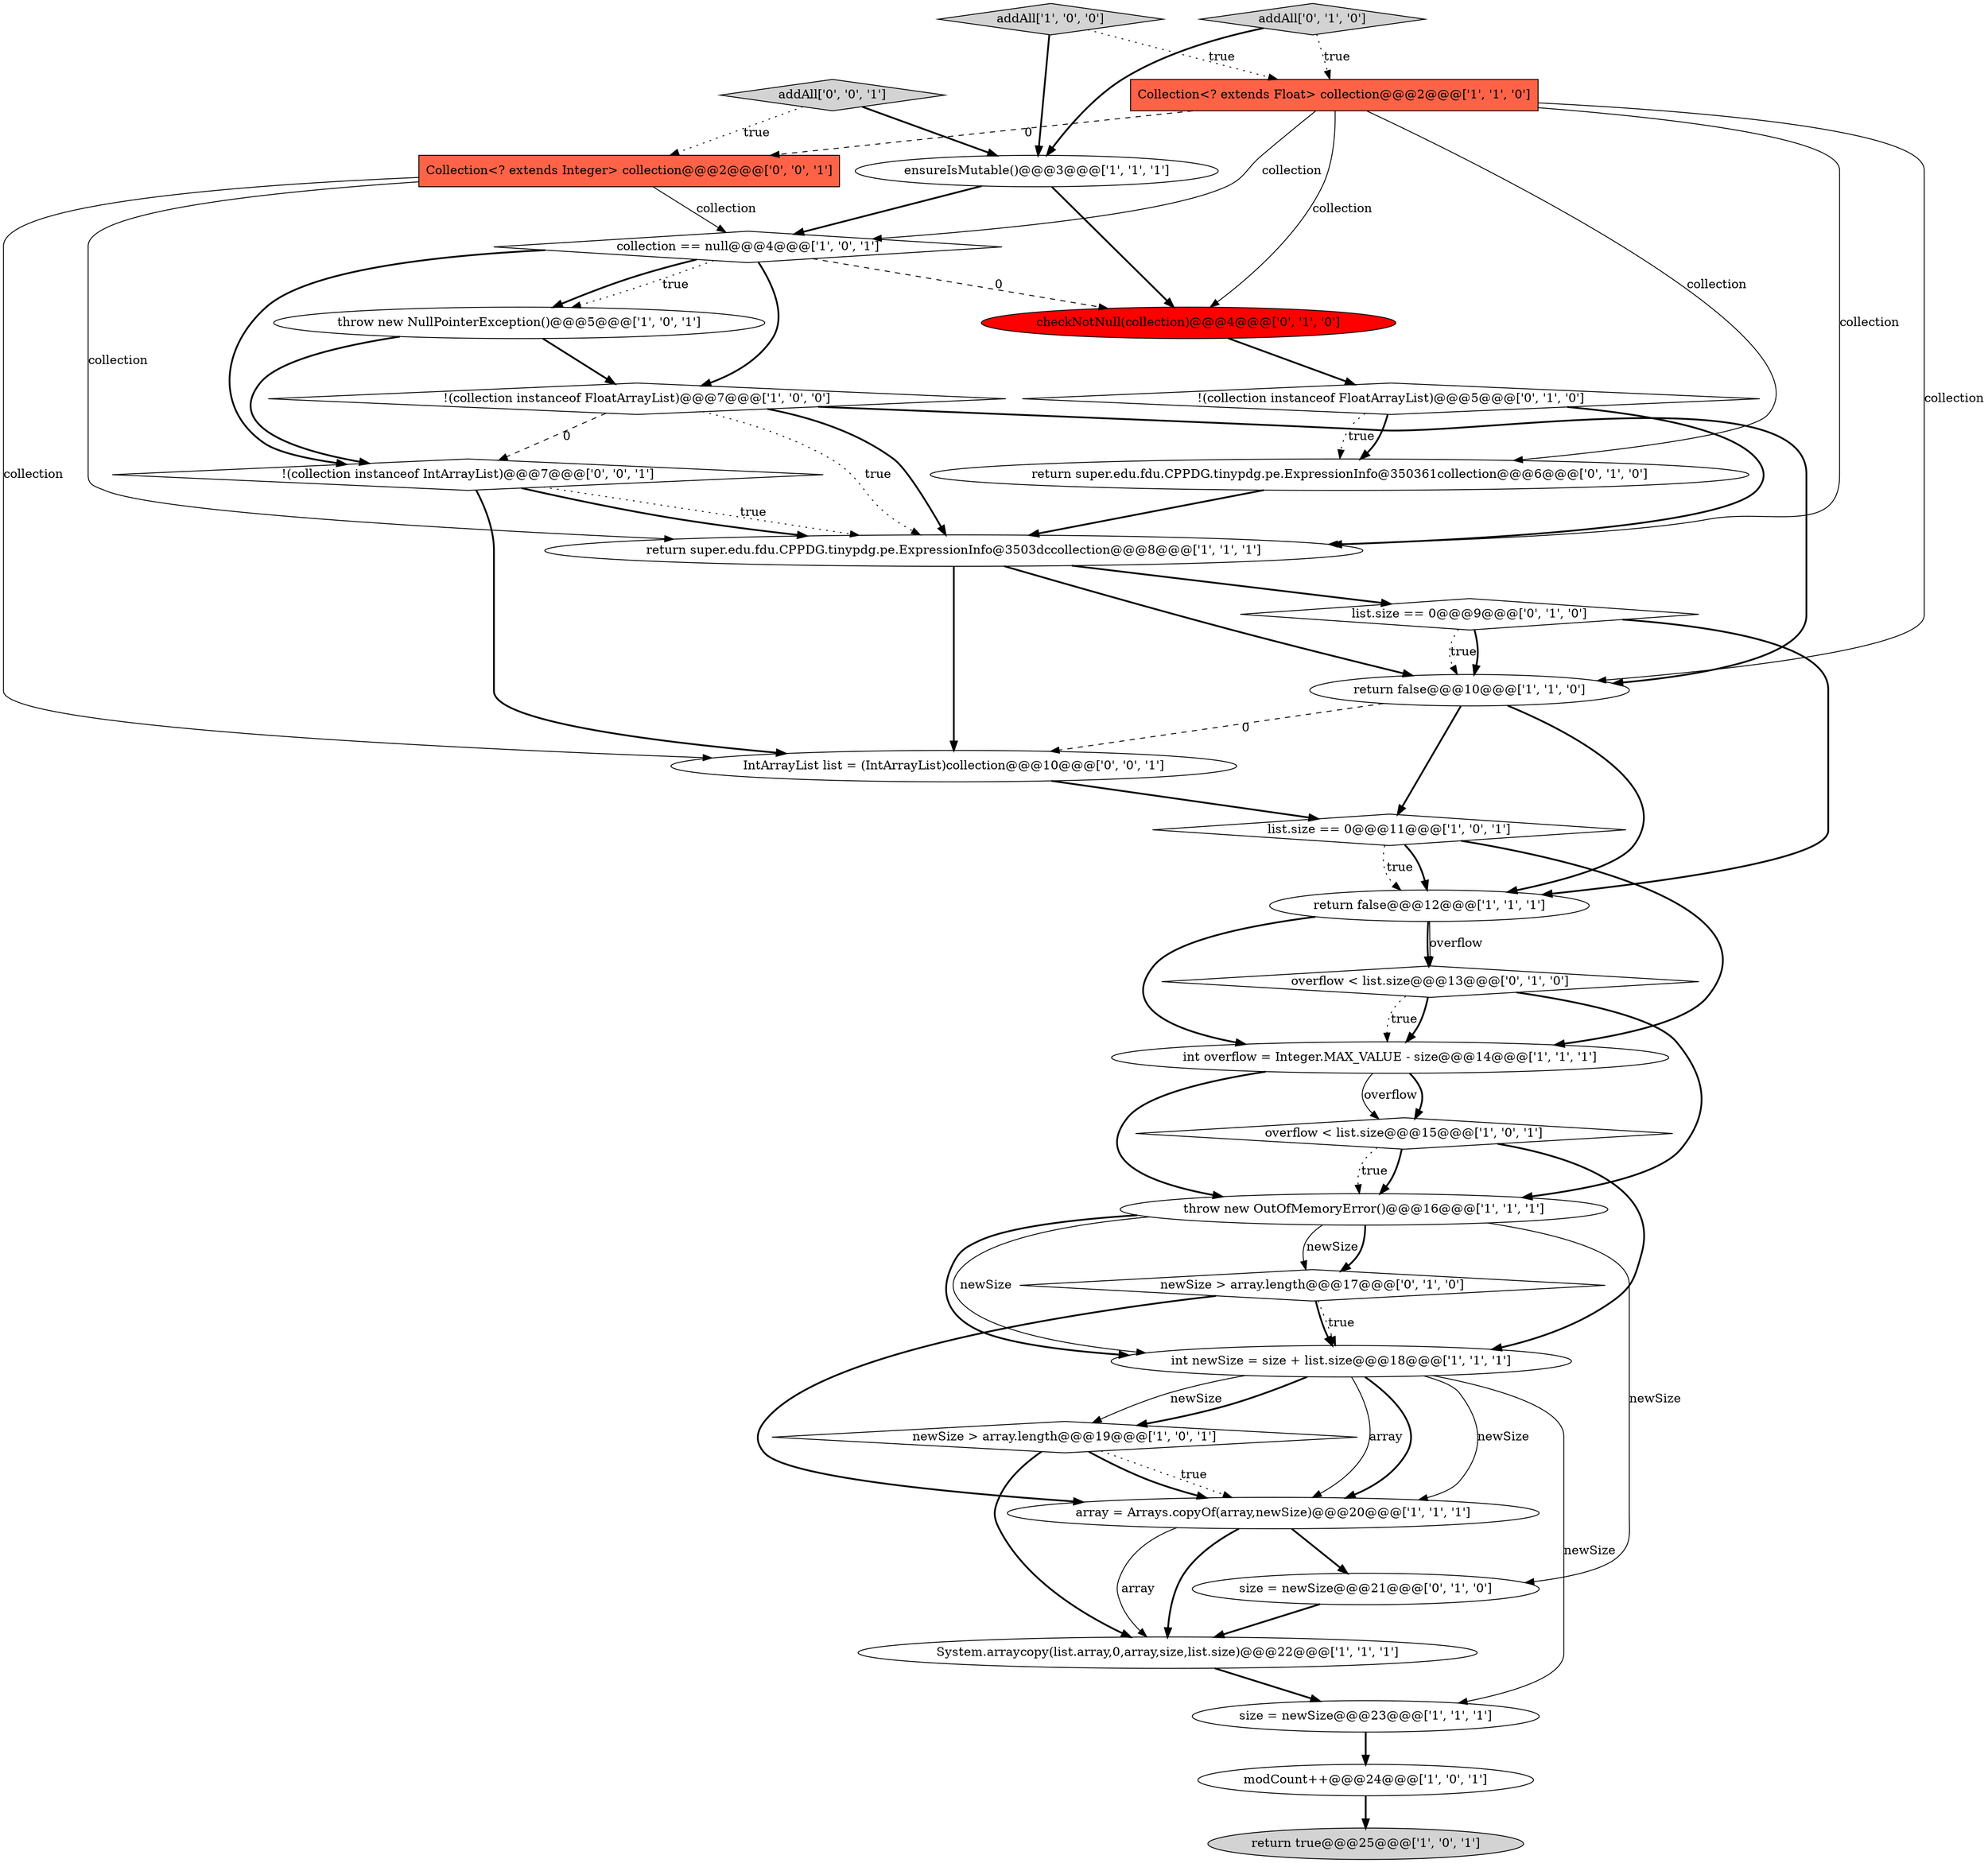 digraph {
14 [style = filled, label = "System.arraycopy(list.array,0,array,size,list.size)@@@22@@@['1', '1', '1']", fillcolor = white, shape = ellipse image = "AAA0AAABBB1BBB"];
3 [style = filled, label = "int newSize = size + list.size@@@18@@@['1', '1', '1']", fillcolor = white, shape = ellipse image = "AAA0AAABBB1BBB"];
16 [style = filled, label = "return true@@@25@@@['1', '0', '1']", fillcolor = lightgray, shape = ellipse image = "AAA0AAABBB1BBB"];
22 [style = filled, label = "newSize > array.length@@@17@@@['0', '1', '0']", fillcolor = white, shape = diamond image = "AAA0AAABBB2BBB"];
24 [style = filled, label = "addAll['0', '1', '0']", fillcolor = lightgray, shape = diamond image = "AAA0AAABBB2BBB"];
2 [style = filled, label = "ensureIsMutable()@@@3@@@['1', '1', '1']", fillcolor = white, shape = ellipse image = "AAA0AAABBB1BBB"];
8 [style = filled, label = "throw new OutOfMemoryError()@@@16@@@['1', '1', '1']", fillcolor = white, shape = ellipse image = "AAA0AAABBB1BBB"];
28 [style = filled, label = "!(collection instanceof IntArrayList)@@@7@@@['0', '0', '1']", fillcolor = white, shape = diamond image = "AAA0AAABBB3BBB"];
12 [style = filled, label = "int overflow = Integer.MAX_VALUE - size@@@14@@@['1', '1', '1']", fillcolor = white, shape = ellipse image = "AAA0AAABBB1BBB"];
18 [style = filled, label = "return false@@@10@@@['1', '1', '0']", fillcolor = white, shape = ellipse image = "AAA0AAABBB1BBB"];
19 [style = filled, label = "modCount++@@@24@@@['1', '0', '1']", fillcolor = white, shape = ellipse image = "AAA0AAABBB1BBB"];
29 [style = filled, label = "Collection<? extends Integer> collection@@@2@@@['0', '0', '1']", fillcolor = tomato, shape = box image = "AAA0AAABBB3BBB"];
1 [style = filled, label = "array = Arrays.copyOf(array,newSize)@@@20@@@['1', '1', '1']", fillcolor = white, shape = ellipse image = "AAA0AAABBB1BBB"];
0 [style = filled, label = "throw new NullPointerException()@@@5@@@['1', '0', '1']", fillcolor = white, shape = ellipse image = "AAA0AAABBB1BBB"];
4 [style = filled, label = "newSize > array.length@@@19@@@['1', '0', '1']", fillcolor = white, shape = diamond image = "AAA0AAABBB1BBB"];
13 [style = filled, label = "return super.edu.fdu.CPPDG.tinypdg.pe.ExpressionInfo@3503dccollection@@@8@@@['1', '1', '1']", fillcolor = white, shape = ellipse image = "AAA0AAABBB1BBB"];
15 [style = filled, label = "Collection<? extends Float> collection@@@2@@@['1', '1', '0']", fillcolor = tomato, shape = box image = "AAA0AAABBB1BBB"];
31 [style = filled, label = "IntArrayList list = (IntArrayList)collection@@@10@@@['0', '0', '1']", fillcolor = white, shape = ellipse image = "AAA0AAABBB3BBB"];
23 [style = filled, label = "list.size == 0@@@9@@@['0', '1', '0']", fillcolor = white, shape = diamond image = "AAA0AAABBB2BBB"];
26 [style = filled, label = "!(collection instanceof FloatArrayList)@@@5@@@['0', '1', '0']", fillcolor = white, shape = diamond image = "AAA0AAABBB2BBB"];
9 [style = filled, label = "!(collection instanceof FloatArrayList)@@@7@@@['1', '0', '0']", fillcolor = white, shape = diamond image = "AAA0AAABBB1BBB"];
5 [style = filled, label = "addAll['1', '0', '0']", fillcolor = lightgray, shape = diamond image = "AAA0AAABBB1BBB"];
20 [style = filled, label = "return super.edu.fdu.CPPDG.tinypdg.pe.ExpressionInfo@350361collection@@@6@@@['0', '1', '0']", fillcolor = white, shape = ellipse image = "AAA0AAABBB2BBB"];
10 [style = filled, label = "size = newSize@@@23@@@['1', '1', '1']", fillcolor = white, shape = ellipse image = "AAA0AAABBB1BBB"];
30 [style = filled, label = "addAll['0', '0', '1']", fillcolor = lightgray, shape = diamond image = "AAA0AAABBB3BBB"];
11 [style = filled, label = "return false@@@12@@@['1', '1', '1']", fillcolor = white, shape = ellipse image = "AAA0AAABBB1BBB"];
27 [style = filled, label = "size = newSize@@@21@@@['0', '1', '0']", fillcolor = white, shape = ellipse image = "AAA0AAABBB2BBB"];
21 [style = filled, label = "overflow < list.size@@@13@@@['0', '1', '0']", fillcolor = white, shape = diamond image = "AAA0AAABBB2BBB"];
25 [style = filled, label = "checkNotNull(collection)@@@4@@@['0', '1', '0']", fillcolor = red, shape = ellipse image = "AAA1AAABBB2BBB"];
6 [style = filled, label = "list.size == 0@@@11@@@['1', '0', '1']", fillcolor = white, shape = diamond image = "AAA0AAABBB1BBB"];
17 [style = filled, label = "collection == null@@@4@@@['1', '0', '1']", fillcolor = white, shape = diamond image = "AAA0AAABBB1BBB"];
7 [style = filled, label = "overflow < list.size@@@15@@@['1', '0', '1']", fillcolor = white, shape = diamond image = "AAA0AAABBB1BBB"];
21->12 [style = dotted, label="true"];
4->1 [style = dotted, label="true"];
10->19 [style = bold, label=""];
17->9 [style = bold, label=""];
1->27 [style = bold, label=""];
21->8 [style = bold, label=""];
8->3 [style = solid, label="newSize"];
7->8 [style = bold, label=""];
29->31 [style = solid, label="collection"];
3->4 [style = bold, label=""];
12->7 [style = bold, label=""];
3->4 [style = solid, label="newSize"];
31->6 [style = bold, label=""];
23->18 [style = dotted, label="true"];
15->25 [style = solid, label="collection"];
6->11 [style = bold, label=""];
15->18 [style = solid, label="collection"];
3->1 [style = solid, label="array"];
8->22 [style = solid, label="newSize"];
13->31 [style = bold, label=""];
6->11 [style = dotted, label="true"];
2->25 [style = bold, label=""];
28->13 [style = dotted, label="true"];
12->7 [style = solid, label="overflow"];
18->11 [style = bold, label=""];
14->10 [style = bold, label=""];
11->21 [style = solid, label="overflow"];
26->20 [style = dotted, label="true"];
11->12 [style = bold, label=""];
15->29 [style = dashed, label="0"];
29->17 [style = solid, label="collection"];
1->14 [style = solid, label="array"];
26->13 [style = bold, label=""];
8->22 [style = bold, label=""];
30->29 [style = dotted, label="true"];
9->13 [style = dotted, label="true"];
25->26 [style = bold, label=""];
3->1 [style = solid, label="newSize"];
7->8 [style = dotted, label="true"];
18->31 [style = dashed, label="0"];
15->17 [style = solid, label="collection"];
26->20 [style = bold, label=""];
13->18 [style = bold, label=""];
2->17 [style = bold, label=""];
4->14 [style = bold, label=""];
20->13 [style = bold, label=""];
3->1 [style = bold, label=""];
27->14 [style = bold, label=""];
28->31 [style = bold, label=""];
11->21 [style = bold, label=""];
8->3 [style = bold, label=""];
5->15 [style = dotted, label="true"];
17->25 [style = dashed, label="0"];
19->16 [style = bold, label=""];
21->12 [style = bold, label=""];
15->13 [style = solid, label="collection"];
17->0 [style = bold, label=""];
9->18 [style = bold, label=""];
18->6 [style = bold, label=""];
12->8 [style = bold, label=""];
22->3 [style = dotted, label="true"];
4->1 [style = bold, label=""];
22->1 [style = bold, label=""];
23->11 [style = bold, label=""];
23->18 [style = bold, label=""];
6->12 [style = bold, label=""];
0->9 [style = bold, label=""];
17->0 [style = dotted, label="true"];
24->2 [style = bold, label=""];
9->28 [style = dashed, label="0"];
8->27 [style = solid, label="newSize"];
28->13 [style = bold, label=""];
7->3 [style = bold, label=""];
15->20 [style = solid, label="collection"];
22->3 [style = bold, label=""];
3->10 [style = solid, label="newSize"];
5->2 [style = bold, label=""];
17->28 [style = bold, label=""];
24->15 [style = dotted, label="true"];
29->13 [style = solid, label="collection"];
13->23 [style = bold, label=""];
1->14 [style = bold, label=""];
30->2 [style = bold, label=""];
0->28 [style = bold, label=""];
9->13 [style = bold, label=""];
}
